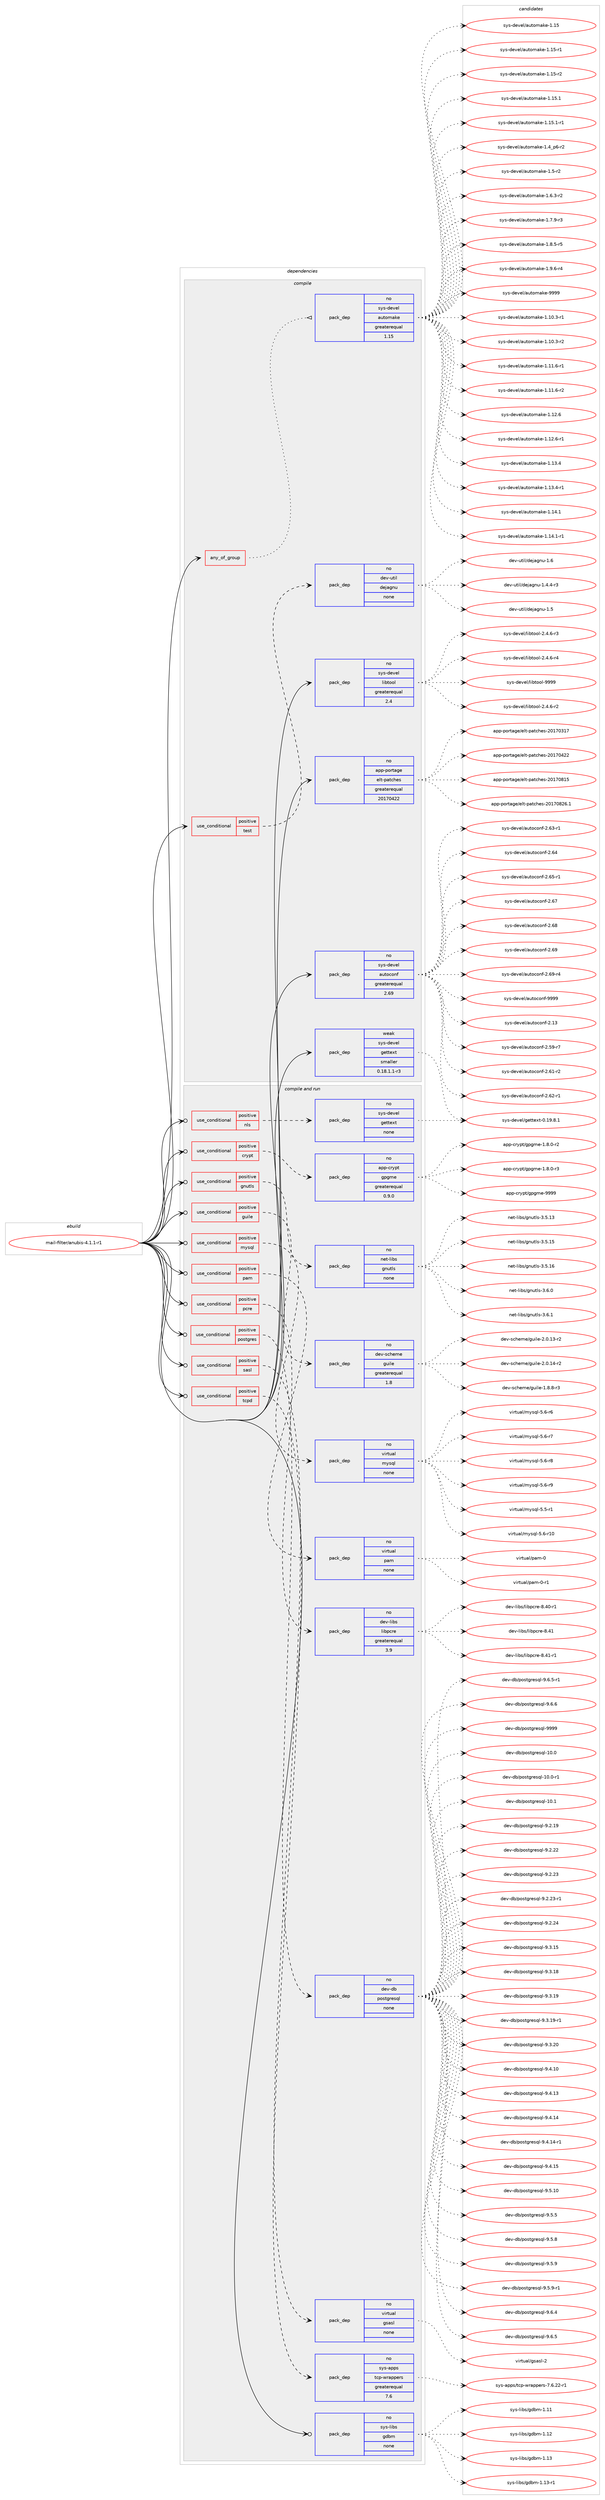 digraph prolog {

# *************
# Graph options
# *************

newrank=true;
concentrate=true;
compound=true;
graph [rankdir=LR,fontname=Helvetica,fontsize=10,ranksep=1.5];#, ranksep=2.5, nodesep=0.2];
edge  [arrowhead=vee];
node  [fontname=Helvetica,fontsize=10];

# **********
# The ebuild
# **********

subgraph cluster_leftcol {
color=gray;
rank=same;
label=<<i>ebuild</i>>;
id [label="mail-filter/anubis-4.1.1-r1", color=red, width=4, href="../mail-filter/anubis-4.1.1-r1.svg"];
}

# ****************
# The dependencies
# ****************

subgraph cluster_midcol {
color=gray;
label=<<i>dependencies</i>>;
subgraph cluster_compile {
fillcolor="#eeeeee";
style=filled;
label=<<i>compile</i>>;
subgraph any5006 {
dependency342182 [label=<<TABLE BORDER="0" CELLBORDER="1" CELLSPACING="0" CELLPADDING="4"><TR><TD CELLPADDING="10">any_of_group</TD></TR></TABLE>>, shape=none, color=red];subgraph pack251638 {
dependency342183 [label=<<TABLE BORDER="0" CELLBORDER="1" CELLSPACING="0" CELLPADDING="4" WIDTH="220"><TR><TD ROWSPAN="6" CELLPADDING="30">pack_dep</TD></TR><TR><TD WIDTH="110">no</TD></TR><TR><TD>sys-devel</TD></TR><TR><TD>automake</TD></TR><TR><TD>greaterequal</TD></TR><TR><TD>1.15</TD></TR></TABLE>>, shape=none, color=blue];
}
dependency342182:e -> dependency342183:w [weight=20,style="dotted",arrowhead="oinv"];
}
id:e -> dependency342182:w [weight=20,style="solid",arrowhead="vee"];
subgraph cond85437 {
dependency342184 [label=<<TABLE BORDER="0" CELLBORDER="1" CELLSPACING="0" CELLPADDING="4"><TR><TD ROWSPAN="3" CELLPADDING="10">use_conditional</TD></TR><TR><TD>positive</TD></TR><TR><TD>test</TD></TR></TABLE>>, shape=none, color=red];
subgraph pack251639 {
dependency342185 [label=<<TABLE BORDER="0" CELLBORDER="1" CELLSPACING="0" CELLPADDING="4" WIDTH="220"><TR><TD ROWSPAN="6" CELLPADDING="30">pack_dep</TD></TR><TR><TD WIDTH="110">no</TD></TR><TR><TD>dev-util</TD></TR><TR><TD>dejagnu</TD></TR><TR><TD>none</TD></TR><TR><TD></TD></TR></TABLE>>, shape=none, color=blue];
}
dependency342184:e -> dependency342185:w [weight=20,style="dashed",arrowhead="vee"];
}
id:e -> dependency342184:w [weight=20,style="solid",arrowhead="vee"];
subgraph pack251640 {
dependency342186 [label=<<TABLE BORDER="0" CELLBORDER="1" CELLSPACING="0" CELLPADDING="4" WIDTH="220"><TR><TD ROWSPAN="6" CELLPADDING="30">pack_dep</TD></TR><TR><TD WIDTH="110">no</TD></TR><TR><TD>app-portage</TD></TR><TR><TD>elt-patches</TD></TR><TR><TD>greaterequal</TD></TR><TR><TD>20170422</TD></TR></TABLE>>, shape=none, color=blue];
}
id:e -> dependency342186:w [weight=20,style="solid",arrowhead="vee"];
subgraph pack251641 {
dependency342187 [label=<<TABLE BORDER="0" CELLBORDER="1" CELLSPACING="0" CELLPADDING="4" WIDTH="220"><TR><TD ROWSPAN="6" CELLPADDING="30">pack_dep</TD></TR><TR><TD WIDTH="110">no</TD></TR><TR><TD>sys-devel</TD></TR><TR><TD>autoconf</TD></TR><TR><TD>greaterequal</TD></TR><TR><TD>2.69</TD></TR></TABLE>>, shape=none, color=blue];
}
id:e -> dependency342187:w [weight=20,style="solid",arrowhead="vee"];
subgraph pack251642 {
dependency342188 [label=<<TABLE BORDER="0" CELLBORDER="1" CELLSPACING="0" CELLPADDING="4" WIDTH="220"><TR><TD ROWSPAN="6" CELLPADDING="30">pack_dep</TD></TR><TR><TD WIDTH="110">no</TD></TR><TR><TD>sys-devel</TD></TR><TR><TD>libtool</TD></TR><TR><TD>greaterequal</TD></TR><TR><TD>2.4</TD></TR></TABLE>>, shape=none, color=blue];
}
id:e -> dependency342188:w [weight=20,style="solid",arrowhead="vee"];
subgraph pack251643 {
dependency342189 [label=<<TABLE BORDER="0" CELLBORDER="1" CELLSPACING="0" CELLPADDING="4" WIDTH="220"><TR><TD ROWSPAN="6" CELLPADDING="30">pack_dep</TD></TR><TR><TD WIDTH="110">weak</TD></TR><TR><TD>sys-devel</TD></TR><TR><TD>gettext</TD></TR><TR><TD>smaller</TD></TR><TR><TD>0.18.1.1-r3</TD></TR></TABLE>>, shape=none, color=blue];
}
id:e -> dependency342189:w [weight=20,style="solid",arrowhead="vee"];
}
subgraph cluster_compileandrun {
fillcolor="#eeeeee";
style=filled;
label=<<i>compile and run</i>>;
subgraph cond85438 {
dependency342190 [label=<<TABLE BORDER="0" CELLBORDER="1" CELLSPACING="0" CELLPADDING="4"><TR><TD ROWSPAN="3" CELLPADDING="10">use_conditional</TD></TR><TR><TD>positive</TD></TR><TR><TD>crypt</TD></TR></TABLE>>, shape=none, color=red];
subgraph pack251644 {
dependency342191 [label=<<TABLE BORDER="0" CELLBORDER="1" CELLSPACING="0" CELLPADDING="4" WIDTH="220"><TR><TD ROWSPAN="6" CELLPADDING="30">pack_dep</TD></TR><TR><TD WIDTH="110">no</TD></TR><TR><TD>app-crypt</TD></TR><TR><TD>gpgme</TD></TR><TR><TD>greaterequal</TD></TR><TR><TD>0.9.0</TD></TR></TABLE>>, shape=none, color=blue];
}
dependency342190:e -> dependency342191:w [weight=20,style="dashed",arrowhead="vee"];
}
id:e -> dependency342190:w [weight=20,style="solid",arrowhead="odotvee"];
subgraph cond85439 {
dependency342192 [label=<<TABLE BORDER="0" CELLBORDER="1" CELLSPACING="0" CELLPADDING="4"><TR><TD ROWSPAN="3" CELLPADDING="10">use_conditional</TD></TR><TR><TD>positive</TD></TR><TR><TD>gnutls</TD></TR></TABLE>>, shape=none, color=red];
subgraph pack251645 {
dependency342193 [label=<<TABLE BORDER="0" CELLBORDER="1" CELLSPACING="0" CELLPADDING="4" WIDTH="220"><TR><TD ROWSPAN="6" CELLPADDING="30">pack_dep</TD></TR><TR><TD WIDTH="110">no</TD></TR><TR><TD>net-libs</TD></TR><TR><TD>gnutls</TD></TR><TR><TD>none</TD></TR><TR><TD></TD></TR></TABLE>>, shape=none, color=blue];
}
dependency342192:e -> dependency342193:w [weight=20,style="dashed",arrowhead="vee"];
}
id:e -> dependency342192:w [weight=20,style="solid",arrowhead="odotvee"];
subgraph cond85440 {
dependency342194 [label=<<TABLE BORDER="0" CELLBORDER="1" CELLSPACING="0" CELLPADDING="4"><TR><TD ROWSPAN="3" CELLPADDING="10">use_conditional</TD></TR><TR><TD>positive</TD></TR><TR><TD>guile</TD></TR></TABLE>>, shape=none, color=red];
subgraph pack251646 {
dependency342195 [label=<<TABLE BORDER="0" CELLBORDER="1" CELLSPACING="0" CELLPADDING="4" WIDTH="220"><TR><TD ROWSPAN="6" CELLPADDING="30">pack_dep</TD></TR><TR><TD WIDTH="110">no</TD></TR><TR><TD>dev-scheme</TD></TR><TR><TD>guile</TD></TR><TR><TD>greaterequal</TD></TR><TR><TD>1.8</TD></TR></TABLE>>, shape=none, color=blue];
}
dependency342194:e -> dependency342195:w [weight=20,style="dashed",arrowhead="vee"];
}
id:e -> dependency342194:w [weight=20,style="solid",arrowhead="odotvee"];
subgraph cond85441 {
dependency342196 [label=<<TABLE BORDER="0" CELLBORDER="1" CELLSPACING="0" CELLPADDING="4"><TR><TD ROWSPAN="3" CELLPADDING="10">use_conditional</TD></TR><TR><TD>positive</TD></TR><TR><TD>mysql</TD></TR></TABLE>>, shape=none, color=red];
subgraph pack251647 {
dependency342197 [label=<<TABLE BORDER="0" CELLBORDER="1" CELLSPACING="0" CELLPADDING="4" WIDTH="220"><TR><TD ROWSPAN="6" CELLPADDING="30">pack_dep</TD></TR><TR><TD WIDTH="110">no</TD></TR><TR><TD>virtual</TD></TR><TR><TD>mysql</TD></TR><TR><TD>none</TD></TR><TR><TD></TD></TR></TABLE>>, shape=none, color=blue];
}
dependency342196:e -> dependency342197:w [weight=20,style="dashed",arrowhead="vee"];
}
id:e -> dependency342196:w [weight=20,style="solid",arrowhead="odotvee"];
subgraph cond85442 {
dependency342198 [label=<<TABLE BORDER="0" CELLBORDER="1" CELLSPACING="0" CELLPADDING="4"><TR><TD ROWSPAN="3" CELLPADDING="10">use_conditional</TD></TR><TR><TD>positive</TD></TR><TR><TD>nls</TD></TR></TABLE>>, shape=none, color=red];
subgraph pack251648 {
dependency342199 [label=<<TABLE BORDER="0" CELLBORDER="1" CELLSPACING="0" CELLPADDING="4" WIDTH="220"><TR><TD ROWSPAN="6" CELLPADDING="30">pack_dep</TD></TR><TR><TD WIDTH="110">no</TD></TR><TR><TD>sys-devel</TD></TR><TR><TD>gettext</TD></TR><TR><TD>none</TD></TR><TR><TD></TD></TR></TABLE>>, shape=none, color=blue];
}
dependency342198:e -> dependency342199:w [weight=20,style="dashed",arrowhead="vee"];
}
id:e -> dependency342198:w [weight=20,style="solid",arrowhead="odotvee"];
subgraph cond85443 {
dependency342200 [label=<<TABLE BORDER="0" CELLBORDER="1" CELLSPACING="0" CELLPADDING="4"><TR><TD ROWSPAN="3" CELLPADDING="10">use_conditional</TD></TR><TR><TD>positive</TD></TR><TR><TD>pam</TD></TR></TABLE>>, shape=none, color=red];
subgraph pack251649 {
dependency342201 [label=<<TABLE BORDER="0" CELLBORDER="1" CELLSPACING="0" CELLPADDING="4" WIDTH="220"><TR><TD ROWSPAN="6" CELLPADDING="30">pack_dep</TD></TR><TR><TD WIDTH="110">no</TD></TR><TR><TD>virtual</TD></TR><TR><TD>pam</TD></TR><TR><TD>none</TD></TR><TR><TD></TD></TR></TABLE>>, shape=none, color=blue];
}
dependency342200:e -> dependency342201:w [weight=20,style="dashed",arrowhead="vee"];
}
id:e -> dependency342200:w [weight=20,style="solid",arrowhead="odotvee"];
subgraph cond85444 {
dependency342202 [label=<<TABLE BORDER="0" CELLBORDER="1" CELLSPACING="0" CELLPADDING="4"><TR><TD ROWSPAN="3" CELLPADDING="10">use_conditional</TD></TR><TR><TD>positive</TD></TR><TR><TD>pcre</TD></TR></TABLE>>, shape=none, color=red];
subgraph pack251650 {
dependency342203 [label=<<TABLE BORDER="0" CELLBORDER="1" CELLSPACING="0" CELLPADDING="4" WIDTH="220"><TR><TD ROWSPAN="6" CELLPADDING="30">pack_dep</TD></TR><TR><TD WIDTH="110">no</TD></TR><TR><TD>dev-libs</TD></TR><TR><TD>libpcre</TD></TR><TR><TD>greaterequal</TD></TR><TR><TD>3.9</TD></TR></TABLE>>, shape=none, color=blue];
}
dependency342202:e -> dependency342203:w [weight=20,style="dashed",arrowhead="vee"];
}
id:e -> dependency342202:w [weight=20,style="solid",arrowhead="odotvee"];
subgraph cond85445 {
dependency342204 [label=<<TABLE BORDER="0" CELLBORDER="1" CELLSPACING="0" CELLPADDING="4"><TR><TD ROWSPAN="3" CELLPADDING="10">use_conditional</TD></TR><TR><TD>positive</TD></TR><TR><TD>postgres</TD></TR></TABLE>>, shape=none, color=red];
subgraph pack251651 {
dependency342205 [label=<<TABLE BORDER="0" CELLBORDER="1" CELLSPACING="0" CELLPADDING="4" WIDTH="220"><TR><TD ROWSPAN="6" CELLPADDING="30">pack_dep</TD></TR><TR><TD WIDTH="110">no</TD></TR><TR><TD>dev-db</TD></TR><TR><TD>postgresql</TD></TR><TR><TD>none</TD></TR><TR><TD></TD></TR></TABLE>>, shape=none, color=blue];
}
dependency342204:e -> dependency342205:w [weight=20,style="dashed",arrowhead="vee"];
}
id:e -> dependency342204:w [weight=20,style="solid",arrowhead="odotvee"];
subgraph cond85446 {
dependency342206 [label=<<TABLE BORDER="0" CELLBORDER="1" CELLSPACING="0" CELLPADDING="4"><TR><TD ROWSPAN="3" CELLPADDING="10">use_conditional</TD></TR><TR><TD>positive</TD></TR><TR><TD>sasl</TD></TR></TABLE>>, shape=none, color=red];
subgraph pack251652 {
dependency342207 [label=<<TABLE BORDER="0" CELLBORDER="1" CELLSPACING="0" CELLPADDING="4" WIDTH="220"><TR><TD ROWSPAN="6" CELLPADDING="30">pack_dep</TD></TR><TR><TD WIDTH="110">no</TD></TR><TR><TD>virtual</TD></TR><TR><TD>gsasl</TD></TR><TR><TD>none</TD></TR><TR><TD></TD></TR></TABLE>>, shape=none, color=blue];
}
dependency342206:e -> dependency342207:w [weight=20,style="dashed",arrowhead="vee"];
}
id:e -> dependency342206:w [weight=20,style="solid",arrowhead="odotvee"];
subgraph cond85447 {
dependency342208 [label=<<TABLE BORDER="0" CELLBORDER="1" CELLSPACING="0" CELLPADDING="4"><TR><TD ROWSPAN="3" CELLPADDING="10">use_conditional</TD></TR><TR><TD>positive</TD></TR><TR><TD>tcpd</TD></TR></TABLE>>, shape=none, color=red];
subgraph pack251653 {
dependency342209 [label=<<TABLE BORDER="0" CELLBORDER="1" CELLSPACING="0" CELLPADDING="4" WIDTH="220"><TR><TD ROWSPAN="6" CELLPADDING="30">pack_dep</TD></TR><TR><TD WIDTH="110">no</TD></TR><TR><TD>sys-apps</TD></TR><TR><TD>tcp-wrappers</TD></TR><TR><TD>greaterequal</TD></TR><TR><TD>7.6</TD></TR></TABLE>>, shape=none, color=blue];
}
dependency342208:e -> dependency342209:w [weight=20,style="dashed",arrowhead="vee"];
}
id:e -> dependency342208:w [weight=20,style="solid",arrowhead="odotvee"];
subgraph pack251654 {
dependency342210 [label=<<TABLE BORDER="0" CELLBORDER="1" CELLSPACING="0" CELLPADDING="4" WIDTH="220"><TR><TD ROWSPAN="6" CELLPADDING="30">pack_dep</TD></TR><TR><TD WIDTH="110">no</TD></TR><TR><TD>sys-libs</TD></TR><TR><TD>gdbm</TD></TR><TR><TD>none</TD></TR><TR><TD></TD></TR></TABLE>>, shape=none, color=blue];
}
id:e -> dependency342210:w [weight=20,style="solid",arrowhead="odotvee"];
}
subgraph cluster_run {
fillcolor="#eeeeee";
style=filled;
label=<<i>run</i>>;
}
}

# **************
# The candidates
# **************

subgraph cluster_choices {
rank=same;
color=gray;
label=<<i>candidates</i>>;

subgraph choice251638 {
color=black;
nodesep=1;
choice11512111545100101118101108479711711611110997107101454946494846514511449 [label="sys-devel/automake-1.10.3-r1", color=red, width=4,href="../sys-devel/automake-1.10.3-r1.svg"];
choice11512111545100101118101108479711711611110997107101454946494846514511450 [label="sys-devel/automake-1.10.3-r2", color=red, width=4,href="../sys-devel/automake-1.10.3-r2.svg"];
choice11512111545100101118101108479711711611110997107101454946494946544511449 [label="sys-devel/automake-1.11.6-r1", color=red, width=4,href="../sys-devel/automake-1.11.6-r1.svg"];
choice11512111545100101118101108479711711611110997107101454946494946544511450 [label="sys-devel/automake-1.11.6-r2", color=red, width=4,href="../sys-devel/automake-1.11.6-r2.svg"];
choice1151211154510010111810110847971171161111099710710145494649504654 [label="sys-devel/automake-1.12.6", color=red, width=4,href="../sys-devel/automake-1.12.6.svg"];
choice11512111545100101118101108479711711611110997107101454946495046544511449 [label="sys-devel/automake-1.12.6-r1", color=red, width=4,href="../sys-devel/automake-1.12.6-r1.svg"];
choice1151211154510010111810110847971171161111099710710145494649514652 [label="sys-devel/automake-1.13.4", color=red, width=4,href="../sys-devel/automake-1.13.4.svg"];
choice11512111545100101118101108479711711611110997107101454946495146524511449 [label="sys-devel/automake-1.13.4-r1", color=red, width=4,href="../sys-devel/automake-1.13.4-r1.svg"];
choice1151211154510010111810110847971171161111099710710145494649524649 [label="sys-devel/automake-1.14.1", color=red, width=4,href="../sys-devel/automake-1.14.1.svg"];
choice11512111545100101118101108479711711611110997107101454946495246494511449 [label="sys-devel/automake-1.14.1-r1", color=red, width=4,href="../sys-devel/automake-1.14.1-r1.svg"];
choice115121115451001011181011084797117116111109971071014549464953 [label="sys-devel/automake-1.15", color=red, width=4,href="../sys-devel/automake-1.15.svg"];
choice1151211154510010111810110847971171161111099710710145494649534511449 [label="sys-devel/automake-1.15-r1", color=red, width=4,href="../sys-devel/automake-1.15-r1.svg"];
choice1151211154510010111810110847971171161111099710710145494649534511450 [label="sys-devel/automake-1.15-r2", color=red, width=4,href="../sys-devel/automake-1.15-r2.svg"];
choice1151211154510010111810110847971171161111099710710145494649534649 [label="sys-devel/automake-1.15.1", color=red, width=4,href="../sys-devel/automake-1.15.1.svg"];
choice11512111545100101118101108479711711611110997107101454946495346494511449 [label="sys-devel/automake-1.15.1-r1", color=red, width=4,href="../sys-devel/automake-1.15.1-r1.svg"];
choice115121115451001011181011084797117116111109971071014549465295112544511450 [label="sys-devel/automake-1.4_p6-r2", color=red, width=4,href="../sys-devel/automake-1.4_p6-r2.svg"];
choice11512111545100101118101108479711711611110997107101454946534511450 [label="sys-devel/automake-1.5-r2", color=red, width=4,href="../sys-devel/automake-1.5-r2.svg"];
choice115121115451001011181011084797117116111109971071014549465446514511450 [label="sys-devel/automake-1.6.3-r2", color=red, width=4,href="../sys-devel/automake-1.6.3-r2.svg"];
choice115121115451001011181011084797117116111109971071014549465546574511451 [label="sys-devel/automake-1.7.9-r3", color=red, width=4,href="../sys-devel/automake-1.7.9-r3.svg"];
choice115121115451001011181011084797117116111109971071014549465646534511453 [label="sys-devel/automake-1.8.5-r5", color=red, width=4,href="../sys-devel/automake-1.8.5-r5.svg"];
choice115121115451001011181011084797117116111109971071014549465746544511452 [label="sys-devel/automake-1.9.6-r4", color=red, width=4,href="../sys-devel/automake-1.9.6-r4.svg"];
choice115121115451001011181011084797117116111109971071014557575757 [label="sys-devel/automake-9999", color=red, width=4,href="../sys-devel/automake-9999.svg"];
dependency342183:e -> choice11512111545100101118101108479711711611110997107101454946494846514511449:w [style=dotted,weight="100"];
dependency342183:e -> choice11512111545100101118101108479711711611110997107101454946494846514511450:w [style=dotted,weight="100"];
dependency342183:e -> choice11512111545100101118101108479711711611110997107101454946494946544511449:w [style=dotted,weight="100"];
dependency342183:e -> choice11512111545100101118101108479711711611110997107101454946494946544511450:w [style=dotted,weight="100"];
dependency342183:e -> choice1151211154510010111810110847971171161111099710710145494649504654:w [style=dotted,weight="100"];
dependency342183:e -> choice11512111545100101118101108479711711611110997107101454946495046544511449:w [style=dotted,weight="100"];
dependency342183:e -> choice1151211154510010111810110847971171161111099710710145494649514652:w [style=dotted,weight="100"];
dependency342183:e -> choice11512111545100101118101108479711711611110997107101454946495146524511449:w [style=dotted,weight="100"];
dependency342183:e -> choice1151211154510010111810110847971171161111099710710145494649524649:w [style=dotted,weight="100"];
dependency342183:e -> choice11512111545100101118101108479711711611110997107101454946495246494511449:w [style=dotted,weight="100"];
dependency342183:e -> choice115121115451001011181011084797117116111109971071014549464953:w [style=dotted,weight="100"];
dependency342183:e -> choice1151211154510010111810110847971171161111099710710145494649534511449:w [style=dotted,weight="100"];
dependency342183:e -> choice1151211154510010111810110847971171161111099710710145494649534511450:w [style=dotted,weight="100"];
dependency342183:e -> choice1151211154510010111810110847971171161111099710710145494649534649:w [style=dotted,weight="100"];
dependency342183:e -> choice11512111545100101118101108479711711611110997107101454946495346494511449:w [style=dotted,weight="100"];
dependency342183:e -> choice115121115451001011181011084797117116111109971071014549465295112544511450:w [style=dotted,weight="100"];
dependency342183:e -> choice11512111545100101118101108479711711611110997107101454946534511450:w [style=dotted,weight="100"];
dependency342183:e -> choice115121115451001011181011084797117116111109971071014549465446514511450:w [style=dotted,weight="100"];
dependency342183:e -> choice115121115451001011181011084797117116111109971071014549465546574511451:w [style=dotted,weight="100"];
dependency342183:e -> choice115121115451001011181011084797117116111109971071014549465646534511453:w [style=dotted,weight="100"];
dependency342183:e -> choice115121115451001011181011084797117116111109971071014549465746544511452:w [style=dotted,weight="100"];
dependency342183:e -> choice115121115451001011181011084797117116111109971071014557575757:w [style=dotted,weight="100"];
}
subgraph choice251639 {
color=black;
nodesep=1;
choice1001011184511711610510847100101106971031101174549465246524511451 [label="dev-util/dejagnu-1.4.4-r3", color=red, width=4,href="../dev-util/dejagnu-1.4.4-r3.svg"];
choice10010111845117116105108471001011069710311011745494653 [label="dev-util/dejagnu-1.5", color=red, width=4,href="../dev-util/dejagnu-1.5.svg"];
choice10010111845117116105108471001011069710311011745494654 [label="dev-util/dejagnu-1.6", color=red, width=4,href="../dev-util/dejagnu-1.6.svg"];
dependency342185:e -> choice1001011184511711610510847100101106971031101174549465246524511451:w [style=dotted,weight="100"];
dependency342185:e -> choice10010111845117116105108471001011069710311011745494653:w [style=dotted,weight="100"];
dependency342185:e -> choice10010111845117116105108471001011069710311011745494654:w [style=dotted,weight="100"];
}
subgraph choice251640 {
color=black;
nodesep=1;
choice97112112451121111141169710310147101108116451129711699104101115455048495548514955 [label="app-portage/elt-patches-20170317", color=red, width=4,href="../app-portage/elt-patches-20170317.svg"];
choice97112112451121111141169710310147101108116451129711699104101115455048495548525050 [label="app-portage/elt-patches-20170422", color=red, width=4,href="../app-portage/elt-patches-20170422.svg"];
choice97112112451121111141169710310147101108116451129711699104101115455048495548564953 [label="app-portage/elt-patches-20170815", color=red, width=4,href="../app-portage/elt-patches-20170815.svg"];
choice971121124511211111411697103101471011081164511297116991041011154550484955485650544649 [label="app-portage/elt-patches-20170826.1", color=red, width=4,href="../app-portage/elt-patches-20170826.1.svg"];
dependency342186:e -> choice97112112451121111141169710310147101108116451129711699104101115455048495548514955:w [style=dotted,weight="100"];
dependency342186:e -> choice97112112451121111141169710310147101108116451129711699104101115455048495548525050:w [style=dotted,weight="100"];
dependency342186:e -> choice97112112451121111141169710310147101108116451129711699104101115455048495548564953:w [style=dotted,weight="100"];
dependency342186:e -> choice971121124511211111411697103101471011081164511297116991041011154550484955485650544649:w [style=dotted,weight="100"];
}
subgraph choice251641 {
color=black;
nodesep=1;
choice115121115451001011181011084797117116111991111101024550464951 [label="sys-devel/autoconf-2.13", color=red, width=4,href="../sys-devel/autoconf-2.13.svg"];
choice1151211154510010111810110847971171161119911111010245504653574511455 [label="sys-devel/autoconf-2.59-r7", color=red, width=4,href="../sys-devel/autoconf-2.59-r7.svg"];
choice1151211154510010111810110847971171161119911111010245504654494511450 [label="sys-devel/autoconf-2.61-r2", color=red, width=4,href="../sys-devel/autoconf-2.61-r2.svg"];
choice1151211154510010111810110847971171161119911111010245504654504511449 [label="sys-devel/autoconf-2.62-r1", color=red, width=4,href="../sys-devel/autoconf-2.62-r1.svg"];
choice1151211154510010111810110847971171161119911111010245504654514511449 [label="sys-devel/autoconf-2.63-r1", color=red, width=4,href="../sys-devel/autoconf-2.63-r1.svg"];
choice115121115451001011181011084797117116111991111101024550465452 [label="sys-devel/autoconf-2.64", color=red, width=4,href="../sys-devel/autoconf-2.64.svg"];
choice1151211154510010111810110847971171161119911111010245504654534511449 [label="sys-devel/autoconf-2.65-r1", color=red, width=4,href="../sys-devel/autoconf-2.65-r1.svg"];
choice115121115451001011181011084797117116111991111101024550465455 [label="sys-devel/autoconf-2.67", color=red, width=4,href="../sys-devel/autoconf-2.67.svg"];
choice115121115451001011181011084797117116111991111101024550465456 [label="sys-devel/autoconf-2.68", color=red, width=4,href="../sys-devel/autoconf-2.68.svg"];
choice115121115451001011181011084797117116111991111101024550465457 [label="sys-devel/autoconf-2.69", color=red, width=4,href="../sys-devel/autoconf-2.69.svg"];
choice1151211154510010111810110847971171161119911111010245504654574511452 [label="sys-devel/autoconf-2.69-r4", color=red, width=4,href="../sys-devel/autoconf-2.69-r4.svg"];
choice115121115451001011181011084797117116111991111101024557575757 [label="sys-devel/autoconf-9999", color=red, width=4,href="../sys-devel/autoconf-9999.svg"];
dependency342187:e -> choice115121115451001011181011084797117116111991111101024550464951:w [style=dotted,weight="100"];
dependency342187:e -> choice1151211154510010111810110847971171161119911111010245504653574511455:w [style=dotted,weight="100"];
dependency342187:e -> choice1151211154510010111810110847971171161119911111010245504654494511450:w [style=dotted,weight="100"];
dependency342187:e -> choice1151211154510010111810110847971171161119911111010245504654504511449:w [style=dotted,weight="100"];
dependency342187:e -> choice1151211154510010111810110847971171161119911111010245504654514511449:w [style=dotted,weight="100"];
dependency342187:e -> choice115121115451001011181011084797117116111991111101024550465452:w [style=dotted,weight="100"];
dependency342187:e -> choice1151211154510010111810110847971171161119911111010245504654534511449:w [style=dotted,weight="100"];
dependency342187:e -> choice115121115451001011181011084797117116111991111101024550465455:w [style=dotted,weight="100"];
dependency342187:e -> choice115121115451001011181011084797117116111991111101024550465456:w [style=dotted,weight="100"];
dependency342187:e -> choice115121115451001011181011084797117116111991111101024550465457:w [style=dotted,weight="100"];
dependency342187:e -> choice1151211154510010111810110847971171161119911111010245504654574511452:w [style=dotted,weight="100"];
dependency342187:e -> choice115121115451001011181011084797117116111991111101024557575757:w [style=dotted,weight="100"];
}
subgraph choice251642 {
color=black;
nodesep=1;
choice1151211154510010111810110847108105981161111111084550465246544511450 [label="sys-devel/libtool-2.4.6-r2", color=red, width=4,href="../sys-devel/libtool-2.4.6-r2.svg"];
choice1151211154510010111810110847108105981161111111084550465246544511451 [label="sys-devel/libtool-2.4.6-r3", color=red, width=4,href="../sys-devel/libtool-2.4.6-r3.svg"];
choice1151211154510010111810110847108105981161111111084550465246544511452 [label="sys-devel/libtool-2.4.6-r4", color=red, width=4,href="../sys-devel/libtool-2.4.6-r4.svg"];
choice1151211154510010111810110847108105981161111111084557575757 [label="sys-devel/libtool-9999", color=red, width=4,href="../sys-devel/libtool-9999.svg"];
dependency342188:e -> choice1151211154510010111810110847108105981161111111084550465246544511450:w [style=dotted,weight="100"];
dependency342188:e -> choice1151211154510010111810110847108105981161111111084550465246544511451:w [style=dotted,weight="100"];
dependency342188:e -> choice1151211154510010111810110847108105981161111111084550465246544511452:w [style=dotted,weight="100"];
dependency342188:e -> choice1151211154510010111810110847108105981161111111084557575757:w [style=dotted,weight="100"];
}
subgraph choice251643 {
color=black;
nodesep=1;
choice1151211154510010111810110847103101116116101120116454846495746564649 [label="sys-devel/gettext-0.19.8.1", color=red, width=4,href="../sys-devel/gettext-0.19.8.1.svg"];
dependency342189:e -> choice1151211154510010111810110847103101116116101120116454846495746564649:w [style=dotted,weight="100"];
}
subgraph choice251644 {
color=black;
nodesep=1;
choice971121124599114121112116471031121031091014549465646484511450 [label="app-crypt/gpgme-1.8.0-r2", color=red, width=4,href="../app-crypt/gpgme-1.8.0-r2.svg"];
choice971121124599114121112116471031121031091014549465646484511451 [label="app-crypt/gpgme-1.8.0-r3", color=red, width=4,href="../app-crypt/gpgme-1.8.0-r3.svg"];
choice971121124599114121112116471031121031091014557575757 [label="app-crypt/gpgme-9999", color=red, width=4,href="../app-crypt/gpgme-9999.svg"];
dependency342191:e -> choice971121124599114121112116471031121031091014549465646484511450:w [style=dotted,weight="100"];
dependency342191:e -> choice971121124599114121112116471031121031091014549465646484511451:w [style=dotted,weight="100"];
dependency342191:e -> choice971121124599114121112116471031121031091014557575757:w [style=dotted,weight="100"];
}
subgraph choice251645 {
color=black;
nodesep=1;
choice11010111645108105981154710311011711610811545514653464951 [label="net-libs/gnutls-3.5.13", color=red, width=4,href="../net-libs/gnutls-3.5.13.svg"];
choice11010111645108105981154710311011711610811545514653464953 [label="net-libs/gnutls-3.5.15", color=red, width=4,href="../net-libs/gnutls-3.5.15.svg"];
choice11010111645108105981154710311011711610811545514653464954 [label="net-libs/gnutls-3.5.16", color=red, width=4,href="../net-libs/gnutls-3.5.16.svg"];
choice110101116451081059811547103110117116108115455146544648 [label="net-libs/gnutls-3.6.0", color=red, width=4,href="../net-libs/gnutls-3.6.0.svg"];
choice110101116451081059811547103110117116108115455146544649 [label="net-libs/gnutls-3.6.1", color=red, width=4,href="../net-libs/gnutls-3.6.1.svg"];
dependency342193:e -> choice11010111645108105981154710311011711610811545514653464951:w [style=dotted,weight="100"];
dependency342193:e -> choice11010111645108105981154710311011711610811545514653464953:w [style=dotted,weight="100"];
dependency342193:e -> choice11010111645108105981154710311011711610811545514653464954:w [style=dotted,weight="100"];
dependency342193:e -> choice110101116451081059811547103110117116108115455146544648:w [style=dotted,weight="100"];
dependency342193:e -> choice110101116451081059811547103110117116108115455146544649:w [style=dotted,weight="100"];
}
subgraph choice251646 {
color=black;
nodesep=1;
choice1001011184511599104101109101471031171051081014549465646564511451 [label="dev-scheme/guile-1.8.8-r3", color=red, width=4,href="../dev-scheme/guile-1.8.8-r3.svg"];
choice100101118451159910410110910147103117105108101455046484649514511450 [label="dev-scheme/guile-2.0.13-r2", color=red, width=4,href="../dev-scheme/guile-2.0.13-r2.svg"];
choice100101118451159910410110910147103117105108101455046484649524511450 [label="dev-scheme/guile-2.0.14-r2", color=red, width=4,href="../dev-scheme/guile-2.0.14-r2.svg"];
dependency342195:e -> choice1001011184511599104101109101471031171051081014549465646564511451:w [style=dotted,weight="100"];
dependency342195:e -> choice100101118451159910410110910147103117105108101455046484649514511450:w [style=dotted,weight="100"];
dependency342195:e -> choice100101118451159910410110910147103117105108101455046484649524511450:w [style=dotted,weight="100"];
}
subgraph choice251647 {
color=black;
nodesep=1;
choice1181051141161179710847109121115113108455346534511449 [label="virtual/mysql-5.5-r1", color=red, width=4,href="../virtual/mysql-5.5-r1.svg"];
choice118105114116117971084710912111511310845534654451144948 [label="virtual/mysql-5.6-r10", color=red, width=4,href="../virtual/mysql-5.6-r10.svg"];
choice1181051141161179710847109121115113108455346544511454 [label="virtual/mysql-5.6-r6", color=red, width=4,href="../virtual/mysql-5.6-r6.svg"];
choice1181051141161179710847109121115113108455346544511455 [label="virtual/mysql-5.6-r7", color=red, width=4,href="../virtual/mysql-5.6-r7.svg"];
choice1181051141161179710847109121115113108455346544511456 [label="virtual/mysql-5.6-r8", color=red, width=4,href="../virtual/mysql-5.6-r8.svg"];
choice1181051141161179710847109121115113108455346544511457 [label="virtual/mysql-5.6-r9", color=red, width=4,href="../virtual/mysql-5.6-r9.svg"];
dependency342197:e -> choice1181051141161179710847109121115113108455346534511449:w [style=dotted,weight="100"];
dependency342197:e -> choice118105114116117971084710912111511310845534654451144948:w [style=dotted,weight="100"];
dependency342197:e -> choice1181051141161179710847109121115113108455346544511454:w [style=dotted,weight="100"];
dependency342197:e -> choice1181051141161179710847109121115113108455346544511455:w [style=dotted,weight="100"];
dependency342197:e -> choice1181051141161179710847109121115113108455346544511456:w [style=dotted,weight="100"];
dependency342197:e -> choice1181051141161179710847109121115113108455346544511457:w [style=dotted,weight="100"];
}
subgraph choice251648 {
color=black;
nodesep=1;
choice1151211154510010111810110847103101116116101120116454846495746564649 [label="sys-devel/gettext-0.19.8.1", color=red, width=4,href="../sys-devel/gettext-0.19.8.1.svg"];
dependency342199:e -> choice1151211154510010111810110847103101116116101120116454846495746564649:w [style=dotted,weight="100"];
}
subgraph choice251649 {
color=black;
nodesep=1;
choice1181051141161179710847112971094548 [label="virtual/pam-0", color=red, width=4,href="../virtual/pam-0.svg"];
choice11810511411611797108471129710945484511449 [label="virtual/pam-0-r1", color=red, width=4,href="../virtual/pam-0-r1.svg"];
dependency342201:e -> choice1181051141161179710847112971094548:w [style=dotted,weight="100"];
dependency342201:e -> choice11810511411611797108471129710945484511449:w [style=dotted,weight="100"];
}
subgraph choice251650 {
color=black;
nodesep=1;
choice100101118451081059811547108105981129911410145564652484511449 [label="dev-libs/libpcre-8.40-r1", color=red, width=4,href="../dev-libs/libpcre-8.40-r1.svg"];
choice10010111845108105981154710810598112991141014556465249 [label="dev-libs/libpcre-8.41", color=red, width=4,href="../dev-libs/libpcre-8.41.svg"];
choice100101118451081059811547108105981129911410145564652494511449 [label="dev-libs/libpcre-8.41-r1", color=red, width=4,href="../dev-libs/libpcre-8.41-r1.svg"];
dependency342203:e -> choice100101118451081059811547108105981129911410145564652484511449:w [style=dotted,weight="100"];
dependency342203:e -> choice10010111845108105981154710810598112991141014556465249:w [style=dotted,weight="100"];
dependency342203:e -> choice100101118451081059811547108105981129911410145564652494511449:w [style=dotted,weight="100"];
}
subgraph choice251651 {
color=black;
nodesep=1;
choice1001011184510098471121111151161031141011151131084549484648 [label="dev-db/postgresql-10.0", color=red, width=4,href="../dev-db/postgresql-10.0.svg"];
choice10010111845100984711211111511610311410111511310845494846484511449 [label="dev-db/postgresql-10.0-r1", color=red, width=4,href="../dev-db/postgresql-10.0-r1.svg"];
choice1001011184510098471121111151161031141011151131084549484649 [label="dev-db/postgresql-10.1", color=red, width=4,href="../dev-db/postgresql-10.1.svg"];
choice10010111845100984711211111511610311410111511310845574650464957 [label="dev-db/postgresql-9.2.19", color=red, width=4,href="../dev-db/postgresql-9.2.19.svg"];
choice10010111845100984711211111511610311410111511310845574650465050 [label="dev-db/postgresql-9.2.22", color=red, width=4,href="../dev-db/postgresql-9.2.22.svg"];
choice10010111845100984711211111511610311410111511310845574650465051 [label="dev-db/postgresql-9.2.23", color=red, width=4,href="../dev-db/postgresql-9.2.23.svg"];
choice100101118451009847112111115116103114101115113108455746504650514511449 [label="dev-db/postgresql-9.2.23-r1", color=red, width=4,href="../dev-db/postgresql-9.2.23-r1.svg"];
choice10010111845100984711211111511610311410111511310845574650465052 [label="dev-db/postgresql-9.2.24", color=red, width=4,href="../dev-db/postgresql-9.2.24.svg"];
choice10010111845100984711211111511610311410111511310845574651464953 [label="dev-db/postgresql-9.3.15", color=red, width=4,href="../dev-db/postgresql-9.3.15.svg"];
choice10010111845100984711211111511610311410111511310845574651464956 [label="dev-db/postgresql-9.3.18", color=red, width=4,href="../dev-db/postgresql-9.3.18.svg"];
choice10010111845100984711211111511610311410111511310845574651464957 [label="dev-db/postgresql-9.3.19", color=red, width=4,href="../dev-db/postgresql-9.3.19.svg"];
choice100101118451009847112111115116103114101115113108455746514649574511449 [label="dev-db/postgresql-9.3.19-r1", color=red, width=4,href="../dev-db/postgresql-9.3.19-r1.svg"];
choice10010111845100984711211111511610311410111511310845574651465048 [label="dev-db/postgresql-9.3.20", color=red, width=4,href="../dev-db/postgresql-9.3.20.svg"];
choice10010111845100984711211111511610311410111511310845574652464948 [label="dev-db/postgresql-9.4.10", color=red, width=4,href="../dev-db/postgresql-9.4.10.svg"];
choice10010111845100984711211111511610311410111511310845574652464951 [label="dev-db/postgresql-9.4.13", color=red, width=4,href="../dev-db/postgresql-9.4.13.svg"];
choice10010111845100984711211111511610311410111511310845574652464952 [label="dev-db/postgresql-9.4.14", color=red, width=4,href="../dev-db/postgresql-9.4.14.svg"];
choice100101118451009847112111115116103114101115113108455746524649524511449 [label="dev-db/postgresql-9.4.14-r1", color=red, width=4,href="../dev-db/postgresql-9.4.14-r1.svg"];
choice10010111845100984711211111511610311410111511310845574652464953 [label="dev-db/postgresql-9.4.15", color=red, width=4,href="../dev-db/postgresql-9.4.15.svg"];
choice10010111845100984711211111511610311410111511310845574653464948 [label="dev-db/postgresql-9.5.10", color=red, width=4,href="../dev-db/postgresql-9.5.10.svg"];
choice100101118451009847112111115116103114101115113108455746534653 [label="dev-db/postgresql-9.5.5", color=red, width=4,href="../dev-db/postgresql-9.5.5.svg"];
choice100101118451009847112111115116103114101115113108455746534656 [label="dev-db/postgresql-9.5.8", color=red, width=4,href="../dev-db/postgresql-9.5.8.svg"];
choice100101118451009847112111115116103114101115113108455746534657 [label="dev-db/postgresql-9.5.9", color=red, width=4,href="../dev-db/postgresql-9.5.9.svg"];
choice1001011184510098471121111151161031141011151131084557465346574511449 [label="dev-db/postgresql-9.5.9-r1", color=red, width=4,href="../dev-db/postgresql-9.5.9-r1.svg"];
choice100101118451009847112111115116103114101115113108455746544652 [label="dev-db/postgresql-9.6.4", color=red, width=4,href="../dev-db/postgresql-9.6.4.svg"];
choice100101118451009847112111115116103114101115113108455746544653 [label="dev-db/postgresql-9.6.5", color=red, width=4,href="../dev-db/postgresql-9.6.5.svg"];
choice1001011184510098471121111151161031141011151131084557465446534511449 [label="dev-db/postgresql-9.6.5-r1", color=red, width=4,href="../dev-db/postgresql-9.6.5-r1.svg"];
choice100101118451009847112111115116103114101115113108455746544654 [label="dev-db/postgresql-9.6.6", color=red, width=4,href="../dev-db/postgresql-9.6.6.svg"];
choice1001011184510098471121111151161031141011151131084557575757 [label="dev-db/postgresql-9999", color=red, width=4,href="../dev-db/postgresql-9999.svg"];
dependency342205:e -> choice1001011184510098471121111151161031141011151131084549484648:w [style=dotted,weight="100"];
dependency342205:e -> choice10010111845100984711211111511610311410111511310845494846484511449:w [style=dotted,weight="100"];
dependency342205:e -> choice1001011184510098471121111151161031141011151131084549484649:w [style=dotted,weight="100"];
dependency342205:e -> choice10010111845100984711211111511610311410111511310845574650464957:w [style=dotted,weight="100"];
dependency342205:e -> choice10010111845100984711211111511610311410111511310845574650465050:w [style=dotted,weight="100"];
dependency342205:e -> choice10010111845100984711211111511610311410111511310845574650465051:w [style=dotted,weight="100"];
dependency342205:e -> choice100101118451009847112111115116103114101115113108455746504650514511449:w [style=dotted,weight="100"];
dependency342205:e -> choice10010111845100984711211111511610311410111511310845574650465052:w [style=dotted,weight="100"];
dependency342205:e -> choice10010111845100984711211111511610311410111511310845574651464953:w [style=dotted,weight="100"];
dependency342205:e -> choice10010111845100984711211111511610311410111511310845574651464956:w [style=dotted,weight="100"];
dependency342205:e -> choice10010111845100984711211111511610311410111511310845574651464957:w [style=dotted,weight="100"];
dependency342205:e -> choice100101118451009847112111115116103114101115113108455746514649574511449:w [style=dotted,weight="100"];
dependency342205:e -> choice10010111845100984711211111511610311410111511310845574651465048:w [style=dotted,weight="100"];
dependency342205:e -> choice10010111845100984711211111511610311410111511310845574652464948:w [style=dotted,weight="100"];
dependency342205:e -> choice10010111845100984711211111511610311410111511310845574652464951:w [style=dotted,weight="100"];
dependency342205:e -> choice10010111845100984711211111511610311410111511310845574652464952:w [style=dotted,weight="100"];
dependency342205:e -> choice100101118451009847112111115116103114101115113108455746524649524511449:w [style=dotted,weight="100"];
dependency342205:e -> choice10010111845100984711211111511610311410111511310845574652464953:w [style=dotted,weight="100"];
dependency342205:e -> choice10010111845100984711211111511610311410111511310845574653464948:w [style=dotted,weight="100"];
dependency342205:e -> choice100101118451009847112111115116103114101115113108455746534653:w [style=dotted,weight="100"];
dependency342205:e -> choice100101118451009847112111115116103114101115113108455746534656:w [style=dotted,weight="100"];
dependency342205:e -> choice100101118451009847112111115116103114101115113108455746534657:w [style=dotted,weight="100"];
dependency342205:e -> choice1001011184510098471121111151161031141011151131084557465346574511449:w [style=dotted,weight="100"];
dependency342205:e -> choice100101118451009847112111115116103114101115113108455746544652:w [style=dotted,weight="100"];
dependency342205:e -> choice100101118451009847112111115116103114101115113108455746544653:w [style=dotted,weight="100"];
dependency342205:e -> choice1001011184510098471121111151161031141011151131084557465446534511449:w [style=dotted,weight="100"];
dependency342205:e -> choice100101118451009847112111115116103114101115113108455746544654:w [style=dotted,weight="100"];
dependency342205:e -> choice1001011184510098471121111151161031141011151131084557575757:w [style=dotted,weight="100"];
}
subgraph choice251652 {
color=black;
nodesep=1;
choice1181051141161179710847103115971151084550 [label="virtual/gsasl-2", color=red, width=4,href="../virtual/gsasl-2.svg"];
dependency342207:e -> choice1181051141161179710847103115971151084550:w [style=dotted,weight="100"];
}
subgraph choice251653 {
color=black;
nodesep=1;
choice115121115459711211211547116991124511911497112112101114115455546544650504511449 [label="sys-apps/tcp-wrappers-7.6.22-r1", color=red, width=4,href="../sys-apps/tcp-wrappers-7.6.22-r1.svg"];
dependency342209:e -> choice115121115459711211211547116991124511911497112112101114115455546544650504511449:w [style=dotted,weight="100"];
}
subgraph choice251654 {
color=black;
nodesep=1;
choice115121115451081059811547103100981094549464949 [label="sys-libs/gdbm-1.11", color=red, width=4,href="../sys-libs/gdbm-1.11.svg"];
choice115121115451081059811547103100981094549464950 [label="sys-libs/gdbm-1.12", color=red, width=4,href="../sys-libs/gdbm-1.12.svg"];
choice115121115451081059811547103100981094549464951 [label="sys-libs/gdbm-1.13", color=red, width=4,href="../sys-libs/gdbm-1.13.svg"];
choice1151211154510810598115471031009810945494649514511449 [label="sys-libs/gdbm-1.13-r1", color=red, width=4,href="../sys-libs/gdbm-1.13-r1.svg"];
dependency342210:e -> choice115121115451081059811547103100981094549464949:w [style=dotted,weight="100"];
dependency342210:e -> choice115121115451081059811547103100981094549464950:w [style=dotted,weight="100"];
dependency342210:e -> choice115121115451081059811547103100981094549464951:w [style=dotted,weight="100"];
dependency342210:e -> choice1151211154510810598115471031009810945494649514511449:w [style=dotted,weight="100"];
}
}

}
